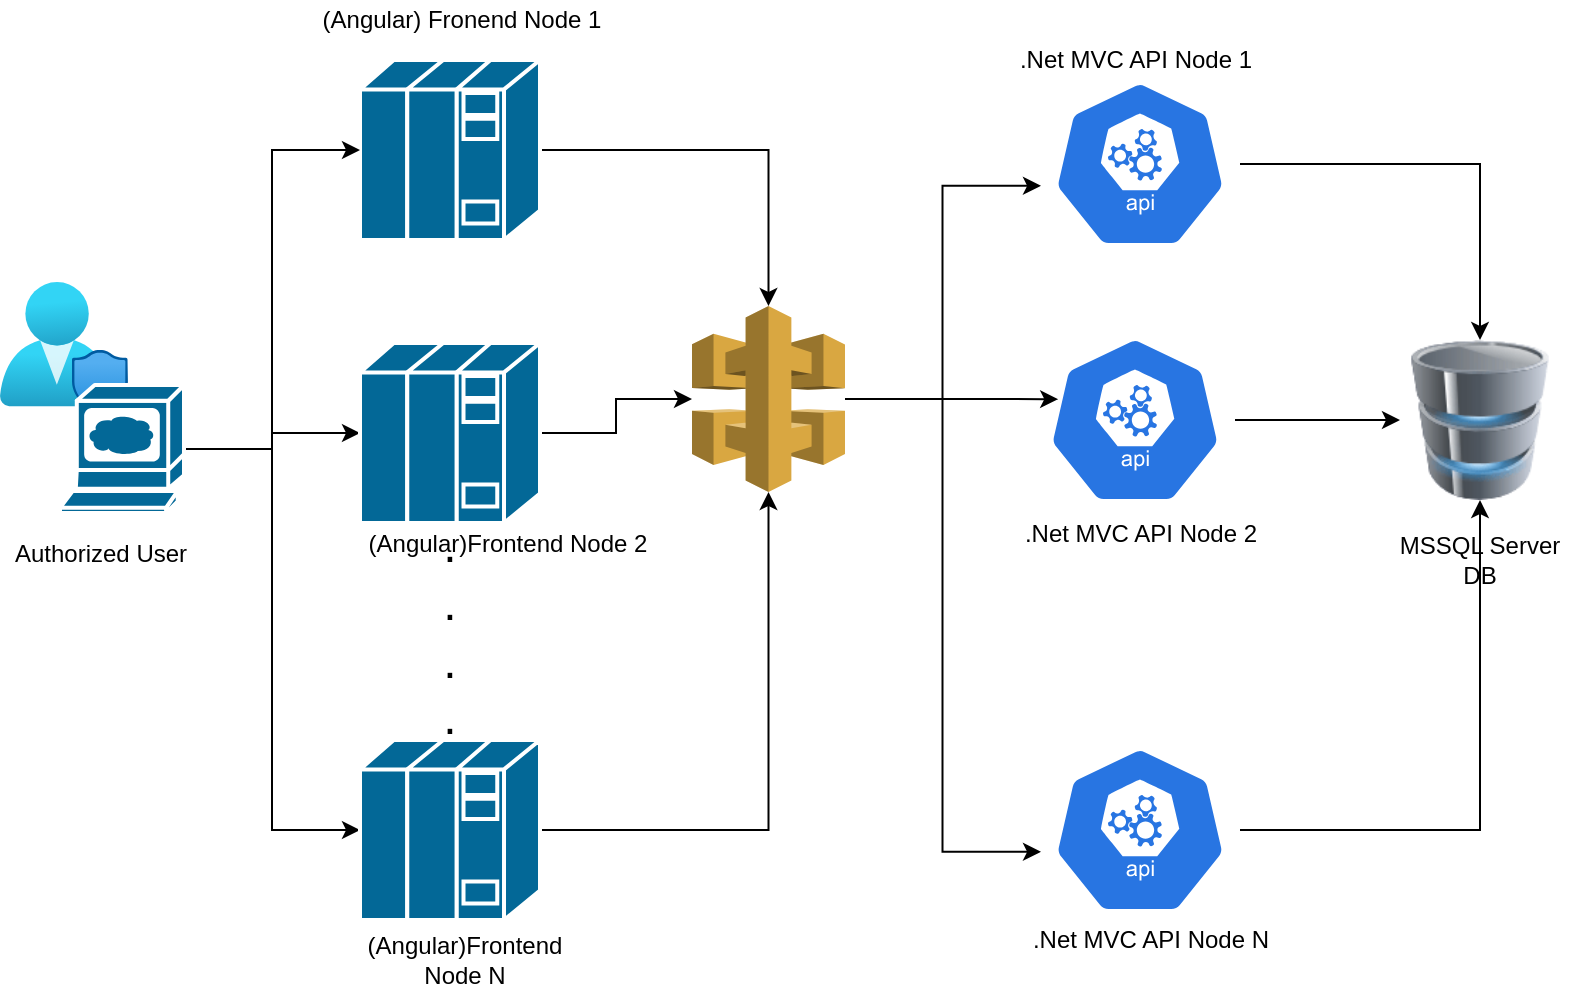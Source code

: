 <mxfile version="14.8.6" type="github">
  <diagram id="_G_KSSuLEcDkvxsDeoga" name="Page-1">
    <mxGraphModel dx="1278" dy="556" grid="1" gridSize="10" guides="1" tooltips="1" connect="1" arrows="1" fold="1" page="1" pageScale="1" pageWidth="850" pageHeight="1100" math="0" shadow="0">
      <root>
        <mxCell id="0" />
        <mxCell id="1" parent="0" />
        <mxCell id="RTjLb2B1KZEINLzgVu64-1" value="" style="aspect=fixed;html=1;points=[];align=center;image;fontSize=12;image=img/lib/azure2/management_governance/User_Privacy.svg;" vertex="1" parent="1">
          <mxGeometry x="40" y="211" width="64" height="68" as="geometry" />
        </mxCell>
        <mxCell id="RTjLb2B1KZEINLzgVu64-15" style="edgeStyle=orthogonalEdgeStyle;rounded=0;orthogonalLoop=1;jettySize=auto;html=1;" edge="1" parent="1" source="RTjLb2B1KZEINLzgVu64-2" target="RTjLb2B1KZEINLzgVu64-9">
          <mxGeometry relative="1" as="geometry" />
        </mxCell>
        <mxCell id="RTjLb2B1KZEINLzgVu64-2" value="" style="shape=mxgraph.cisco.misc.front_end_processor;html=1;pointerEvents=1;dashed=0;fillColor=#036897;strokeColor=#ffffff;strokeWidth=2;verticalLabelPosition=bottom;verticalAlign=top;align=center;outlineConnect=0;" vertex="1" parent="1">
          <mxGeometry x="220" y="100" width="90" height="90" as="geometry" />
        </mxCell>
        <mxCell id="RTjLb2B1KZEINLzgVu64-22" style="edgeStyle=orthogonalEdgeStyle;rounded=0;orthogonalLoop=1;jettySize=auto;html=1;" edge="1" parent="1" source="RTjLb2B1KZEINLzgVu64-3" target="RTjLb2B1KZEINLzgVu64-4">
          <mxGeometry relative="1" as="geometry" />
        </mxCell>
        <mxCell id="RTjLb2B1KZEINLzgVu64-3" value="" style="html=1;dashed=0;whitespace=wrap;fillColor=#2875E2;strokeColor=#ffffff;points=[[0.005,0.63,0],[0.1,0.2,0],[0.9,0.2,0],[0.5,0,0],[0.995,0.63,0],[0.72,0.99,0],[0.5,1,0],[0.28,0.99,0]];shape=mxgraph.kubernetes.icon;prIcon=api" vertex="1" parent="1">
          <mxGeometry x="560" y="110" width="100" height="84" as="geometry" />
        </mxCell>
        <mxCell id="RTjLb2B1KZEINLzgVu64-4" value="" style="image;html=1;image=img/lib/clip_art/computers/Database_128x128.png" vertex="1" parent="1">
          <mxGeometry x="740" y="240" width="80" height="80" as="geometry" />
        </mxCell>
        <mxCell id="RTjLb2B1KZEINLzgVu64-21" style="edgeStyle=orthogonalEdgeStyle;rounded=0;orthogonalLoop=1;jettySize=auto;html=1;" edge="1" parent="1" source="RTjLb2B1KZEINLzgVu64-5" target="RTjLb2B1KZEINLzgVu64-4">
          <mxGeometry relative="1" as="geometry" />
        </mxCell>
        <mxCell id="RTjLb2B1KZEINLzgVu64-5" value="" style="html=1;dashed=0;whitespace=wrap;fillColor=#2875E2;strokeColor=#ffffff;points=[[0.005,0.63,0],[0.1,0.2,0],[0.9,0.2,0],[0.5,0,0],[0.995,0.63,0],[0.72,0.99,0],[0.5,1,0],[0.28,0.99,0]];shape=mxgraph.kubernetes.icon;prIcon=api" vertex="1" parent="1">
          <mxGeometry x="557.5" y="238" width="100" height="84" as="geometry" />
        </mxCell>
        <mxCell id="RTjLb2B1KZEINLzgVu64-23" style="edgeStyle=orthogonalEdgeStyle;rounded=0;orthogonalLoop=1;jettySize=auto;html=1;entryX=0.5;entryY=1;entryDx=0;entryDy=0;" edge="1" parent="1" source="RTjLb2B1KZEINLzgVu64-7" target="RTjLb2B1KZEINLzgVu64-4">
          <mxGeometry relative="1" as="geometry" />
        </mxCell>
        <mxCell id="RTjLb2B1KZEINLzgVu64-7" value="" style="html=1;dashed=0;whitespace=wrap;fillColor=#2875E2;strokeColor=#ffffff;points=[[0.005,0.63,0],[0.1,0.2,0],[0.9,0.2,0],[0.5,0,0],[0.995,0.63,0],[0.72,0.99,0],[0.5,1,0],[0.28,0.99,0]];shape=mxgraph.kubernetes.icon;prIcon=api" vertex="1" parent="1">
          <mxGeometry x="560" y="443" width="100" height="84" as="geometry" />
        </mxCell>
        <mxCell id="RTjLb2B1KZEINLzgVu64-18" style="edgeStyle=orthogonalEdgeStyle;rounded=0;orthogonalLoop=1;jettySize=auto;html=1;entryX=0.005;entryY=0.63;entryDx=0;entryDy=0;entryPerimeter=0;" edge="1" parent="1" source="RTjLb2B1KZEINLzgVu64-9" target="RTjLb2B1KZEINLzgVu64-3">
          <mxGeometry relative="1" as="geometry" />
        </mxCell>
        <mxCell id="RTjLb2B1KZEINLzgVu64-19" style="edgeStyle=orthogonalEdgeStyle;rounded=0;orthogonalLoop=1;jettySize=auto;html=1;entryX=0.116;entryY=0.376;entryDx=0;entryDy=0;entryPerimeter=0;" edge="1" parent="1" source="RTjLb2B1KZEINLzgVu64-9" target="RTjLb2B1KZEINLzgVu64-5">
          <mxGeometry relative="1" as="geometry" />
        </mxCell>
        <mxCell id="RTjLb2B1KZEINLzgVu64-20" style="edgeStyle=orthogonalEdgeStyle;rounded=0;orthogonalLoop=1;jettySize=auto;html=1;entryX=0.005;entryY=0.63;entryDx=0;entryDy=0;entryPerimeter=0;" edge="1" parent="1" source="RTjLb2B1KZEINLzgVu64-9" target="RTjLb2B1KZEINLzgVu64-7">
          <mxGeometry relative="1" as="geometry" />
        </mxCell>
        <mxCell id="RTjLb2B1KZEINLzgVu64-9" value="" style="outlineConnect=0;dashed=0;verticalLabelPosition=bottom;verticalAlign=top;align=center;html=1;shape=mxgraph.aws3.api_gateway;fillColor=#D9A741;gradientColor=none;" vertex="1" parent="1">
          <mxGeometry x="386" y="223" width="76.5" height="93" as="geometry" />
        </mxCell>
        <mxCell id="RTjLb2B1KZEINLzgVu64-37" style="edgeStyle=orthogonalEdgeStyle;rounded=0;orthogonalLoop=1;jettySize=auto;html=1;entryX=0;entryY=0.5;entryDx=0;entryDy=0;entryPerimeter=0;" edge="1" parent="1" source="RTjLb2B1KZEINLzgVu64-12" target="RTjLb2B1KZEINLzgVu64-2">
          <mxGeometry relative="1" as="geometry" />
        </mxCell>
        <mxCell id="RTjLb2B1KZEINLzgVu64-38" style="edgeStyle=orthogonalEdgeStyle;rounded=0;orthogonalLoop=1;jettySize=auto;html=1;" edge="1" parent="1" source="RTjLb2B1KZEINLzgVu64-12" target="RTjLb2B1KZEINLzgVu64-13">
          <mxGeometry relative="1" as="geometry" />
        </mxCell>
        <mxCell id="RTjLb2B1KZEINLzgVu64-39" style="edgeStyle=orthogonalEdgeStyle;rounded=0;orthogonalLoop=1;jettySize=auto;html=1;entryX=0;entryY=0.5;entryDx=0;entryDy=0;entryPerimeter=0;" edge="1" parent="1" source="RTjLb2B1KZEINLzgVu64-12" target="RTjLb2B1KZEINLzgVu64-14">
          <mxGeometry relative="1" as="geometry" />
        </mxCell>
        <mxCell id="RTjLb2B1KZEINLzgVu64-12" value="" style="shape=mxgraph.cisco.computers_and_peripherals.web_browser;html=1;pointerEvents=1;dashed=0;fillColor=#036897;strokeColor=#ffffff;strokeWidth=2;verticalLabelPosition=bottom;verticalAlign=top;align=center;outlineConnect=0;" vertex="1" parent="1">
          <mxGeometry x="70" y="262.5" width="62" height="64" as="geometry" />
        </mxCell>
        <mxCell id="RTjLb2B1KZEINLzgVu64-16" style="edgeStyle=orthogonalEdgeStyle;rounded=0;orthogonalLoop=1;jettySize=auto;html=1;" edge="1" parent="1" source="RTjLb2B1KZEINLzgVu64-13" target="RTjLb2B1KZEINLzgVu64-9">
          <mxGeometry relative="1" as="geometry" />
        </mxCell>
        <mxCell id="RTjLb2B1KZEINLzgVu64-13" value="" style="shape=mxgraph.cisco.misc.front_end_processor;html=1;pointerEvents=1;dashed=0;fillColor=#036897;strokeColor=#ffffff;strokeWidth=2;verticalLabelPosition=bottom;verticalAlign=top;align=center;outlineConnect=0;" vertex="1" parent="1">
          <mxGeometry x="220" y="241.5" width="90" height="90" as="geometry" />
        </mxCell>
        <mxCell id="RTjLb2B1KZEINLzgVu64-17" style="edgeStyle=orthogonalEdgeStyle;rounded=0;orthogonalLoop=1;jettySize=auto;html=1;" edge="1" parent="1" source="RTjLb2B1KZEINLzgVu64-14" target="RTjLb2B1KZEINLzgVu64-9">
          <mxGeometry relative="1" as="geometry" />
        </mxCell>
        <mxCell id="RTjLb2B1KZEINLzgVu64-14" value="" style="shape=mxgraph.cisco.misc.front_end_processor;html=1;pointerEvents=1;dashed=0;fillColor=#036897;strokeColor=#ffffff;strokeWidth=2;verticalLabelPosition=bottom;verticalAlign=top;align=center;outlineConnect=0;" vertex="1" parent="1">
          <mxGeometry x="220" y="440" width="90" height="90" as="geometry" />
        </mxCell>
        <mxCell id="RTjLb2B1KZEINLzgVu64-24" value="Authorized User" style="text;html=1;align=center;verticalAlign=middle;resizable=0;points=[];autosize=1;strokeColor=none;rotation=0;" vertex="1" parent="1">
          <mxGeometry x="40" y="337" width="100" height="20" as="geometry" />
        </mxCell>
        <mxCell id="RTjLb2B1KZEINLzgVu64-25" value="(Angular) Fronend Node 1" style="text;html=1;strokeColor=none;fillColor=none;align=center;verticalAlign=middle;whiteSpace=wrap;rounded=0;" vertex="1" parent="1">
          <mxGeometry x="194.5" y="70" width="152" height="20" as="geometry" />
        </mxCell>
        <mxCell id="RTjLb2B1KZEINLzgVu64-26" value="(Angular)Frontend Node 2" style="text;html=1;strokeColor=none;fillColor=none;align=center;verticalAlign=middle;whiteSpace=wrap;rounded=0;" vertex="1" parent="1">
          <mxGeometry x="218" y="332" width="152" height="20" as="geometry" />
        </mxCell>
        <mxCell id="RTjLb2B1KZEINLzgVu64-27" value="(Angular)Frontend Node N" style="text;html=1;strokeColor=none;fillColor=none;align=center;verticalAlign=middle;whiteSpace=wrap;rounded=0;" vertex="1" parent="1">
          <mxGeometry x="220" y="540" width="105" height="20" as="geometry" />
        </mxCell>
        <mxCell id="RTjLb2B1KZEINLzgVu64-29" value="&lt;font style=&quot;font-size: 24px&quot;&gt;.&lt;br&gt;.&lt;br&gt;.&lt;br&gt;.&lt;/font&gt;" style="text;html=1;strokeColor=none;fillColor=none;align=center;verticalAlign=middle;whiteSpace=wrap;rounded=0;" vertex="1" parent="1">
          <mxGeometry x="245" y="352" width="40" height="68" as="geometry" />
        </mxCell>
        <mxCell id="RTjLb2B1KZEINLzgVu64-30" value=".Net MVC API Node 1" style="text;html=1;strokeColor=none;fillColor=none;align=center;verticalAlign=middle;whiteSpace=wrap;rounded=0;" vertex="1" parent="1">
          <mxGeometry x="537.5" y="90" width="140" height="20" as="geometry" />
        </mxCell>
        <mxCell id="RTjLb2B1KZEINLzgVu64-31" value=".Net MVC API Node 2" style="text;html=1;strokeColor=none;fillColor=none;align=center;verticalAlign=middle;whiteSpace=wrap;rounded=0;" vertex="1" parent="1">
          <mxGeometry x="547.5" y="326.5" width="125" height="20" as="geometry" />
        </mxCell>
        <mxCell id="RTjLb2B1KZEINLzgVu64-32" value=".Net MVC API Node N" style="text;html=1;strokeColor=none;fillColor=none;align=center;verticalAlign=middle;whiteSpace=wrap;rounded=0;" vertex="1" parent="1">
          <mxGeometry x="552.5" y="530" width="125" height="20" as="geometry" />
        </mxCell>
        <mxCell id="RTjLb2B1KZEINLzgVu64-33" value="MSSQL Server DB" style="text;html=1;strokeColor=none;fillColor=none;align=center;verticalAlign=middle;whiteSpace=wrap;rounded=0;" vertex="1" parent="1">
          <mxGeometry x="735" y="340" width="90" height="20" as="geometry" />
        </mxCell>
      </root>
    </mxGraphModel>
  </diagram>
</mxfile>
